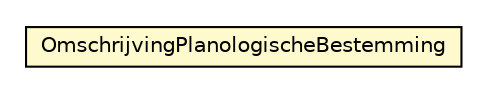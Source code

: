 #!/usr/local/bin/dot
#
# Class diagram 
# Generated by UMLGraph version R5_6-24-gf6e263 (http://www.umlgraph.org/)
#

digraph G {
	edge [fontname="Helvetica",fontsize=10,labelfontname="Helvetica",labelfontsize=10];
	node [fontname="Helvetica",fontsize=10,shape=plaintext];
	nodesep=0.25;
	ranksep=0.5;
	// nl.egem.stuf.sector.bg._0204.BSGFund.OmschrijvingPlanologischeBestemming
	c46162 [label=<<table title="nl.egem.stuf.sector.bg._0204.BSGFund.OmschrijvingPlanologischeBestemming" border="0" cellborder="1" cellspacing="0" cellpadding="2" port="p" bgcolor="lemonChiffon" href="./BSGFund.OmschrijvingPlanologischeBestemming.html">
		<tr><td><table border="0" cellspacing="0" cellpadding="1">
<tr><td align="center" balign="center"> OmschrijvingPlanologischeBestemming </td></tr>
		</table></td></tr>
		</table>>, URL="./BSGFund.OmschrijvingPlanologischeBestemming.html", fontname="Helvetica", fontcolor="black", fontsize=10.0];
}

